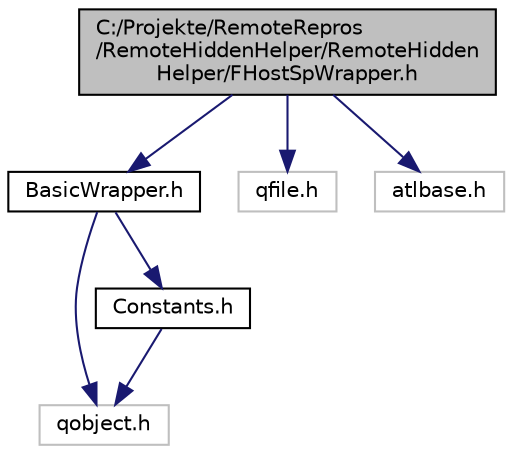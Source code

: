 digraph "C:/Projekte/RemoteRepros/RemoteHiddenHelper/RemoteHiddenHelper/FHostSpWrapper.h"
{
  edge [fontname="Helvetica",fontsize="10",labelfontname="Helvetica",labelfontsize="10"];
  node [fontname="Helvetica",fontsize="10",shape=record];
  Node0 [label="C:/Projekte/RemoteRepros\l/RemoteHiddenHelper/RemoteHidden\lHelper/FHostSpWrapper.h",height=0.2,width=0.4,color="black", fillcolor="grey75", style="filled", fontcolor="black"];
  Node0 -> Node1 [color="midnightblue",fontsize="10",style="solid",fontname="Helvetica"];
  Node1 [label="BasicWrapper.h",height=0.2,width=0.4,color="black", fillcolor="white", style="filled",URL="$_basic_wrapper_8h.html"];
  Node1 -> Node2 [color="midnightblue",fontsize="10",style="solid",fontname="Helvetica"];
  Node2 [label="qobject.h",height=0.2,width=0.4,color="grey75", fillcolor="white", style="filled"];
  Node1 -> Node3 [color="midnightblue",fontsize="10",style="solid",fontname="Helvetica"];
  Node3 [label="Constants.h",height=0.2,width=0.4,color="black", fillcolor="white", style="filled",URL="$_constants_8h.html"];
  Node3 -> Node2 [color="midnightblue",fontsize="10",style="solid",fontname="Helvetica"];
  Node0 -> Node4 [color="midnightblue",fontsize="10",style="solid",fontname="Helvetica"];
  Node4 [label="qfile.h",height=0.2,width=0.4,color="grey75", fillcolor="white", style="filled"];
  Node0 -> Node5 [color="midnightblue",fontsize="10",style="solid",fontname="Helvetica"];
  Node5 [label="atlbase.h",height=0.2,width=0.4,color="grey75", fillcolor="white", style="filled"];
}
